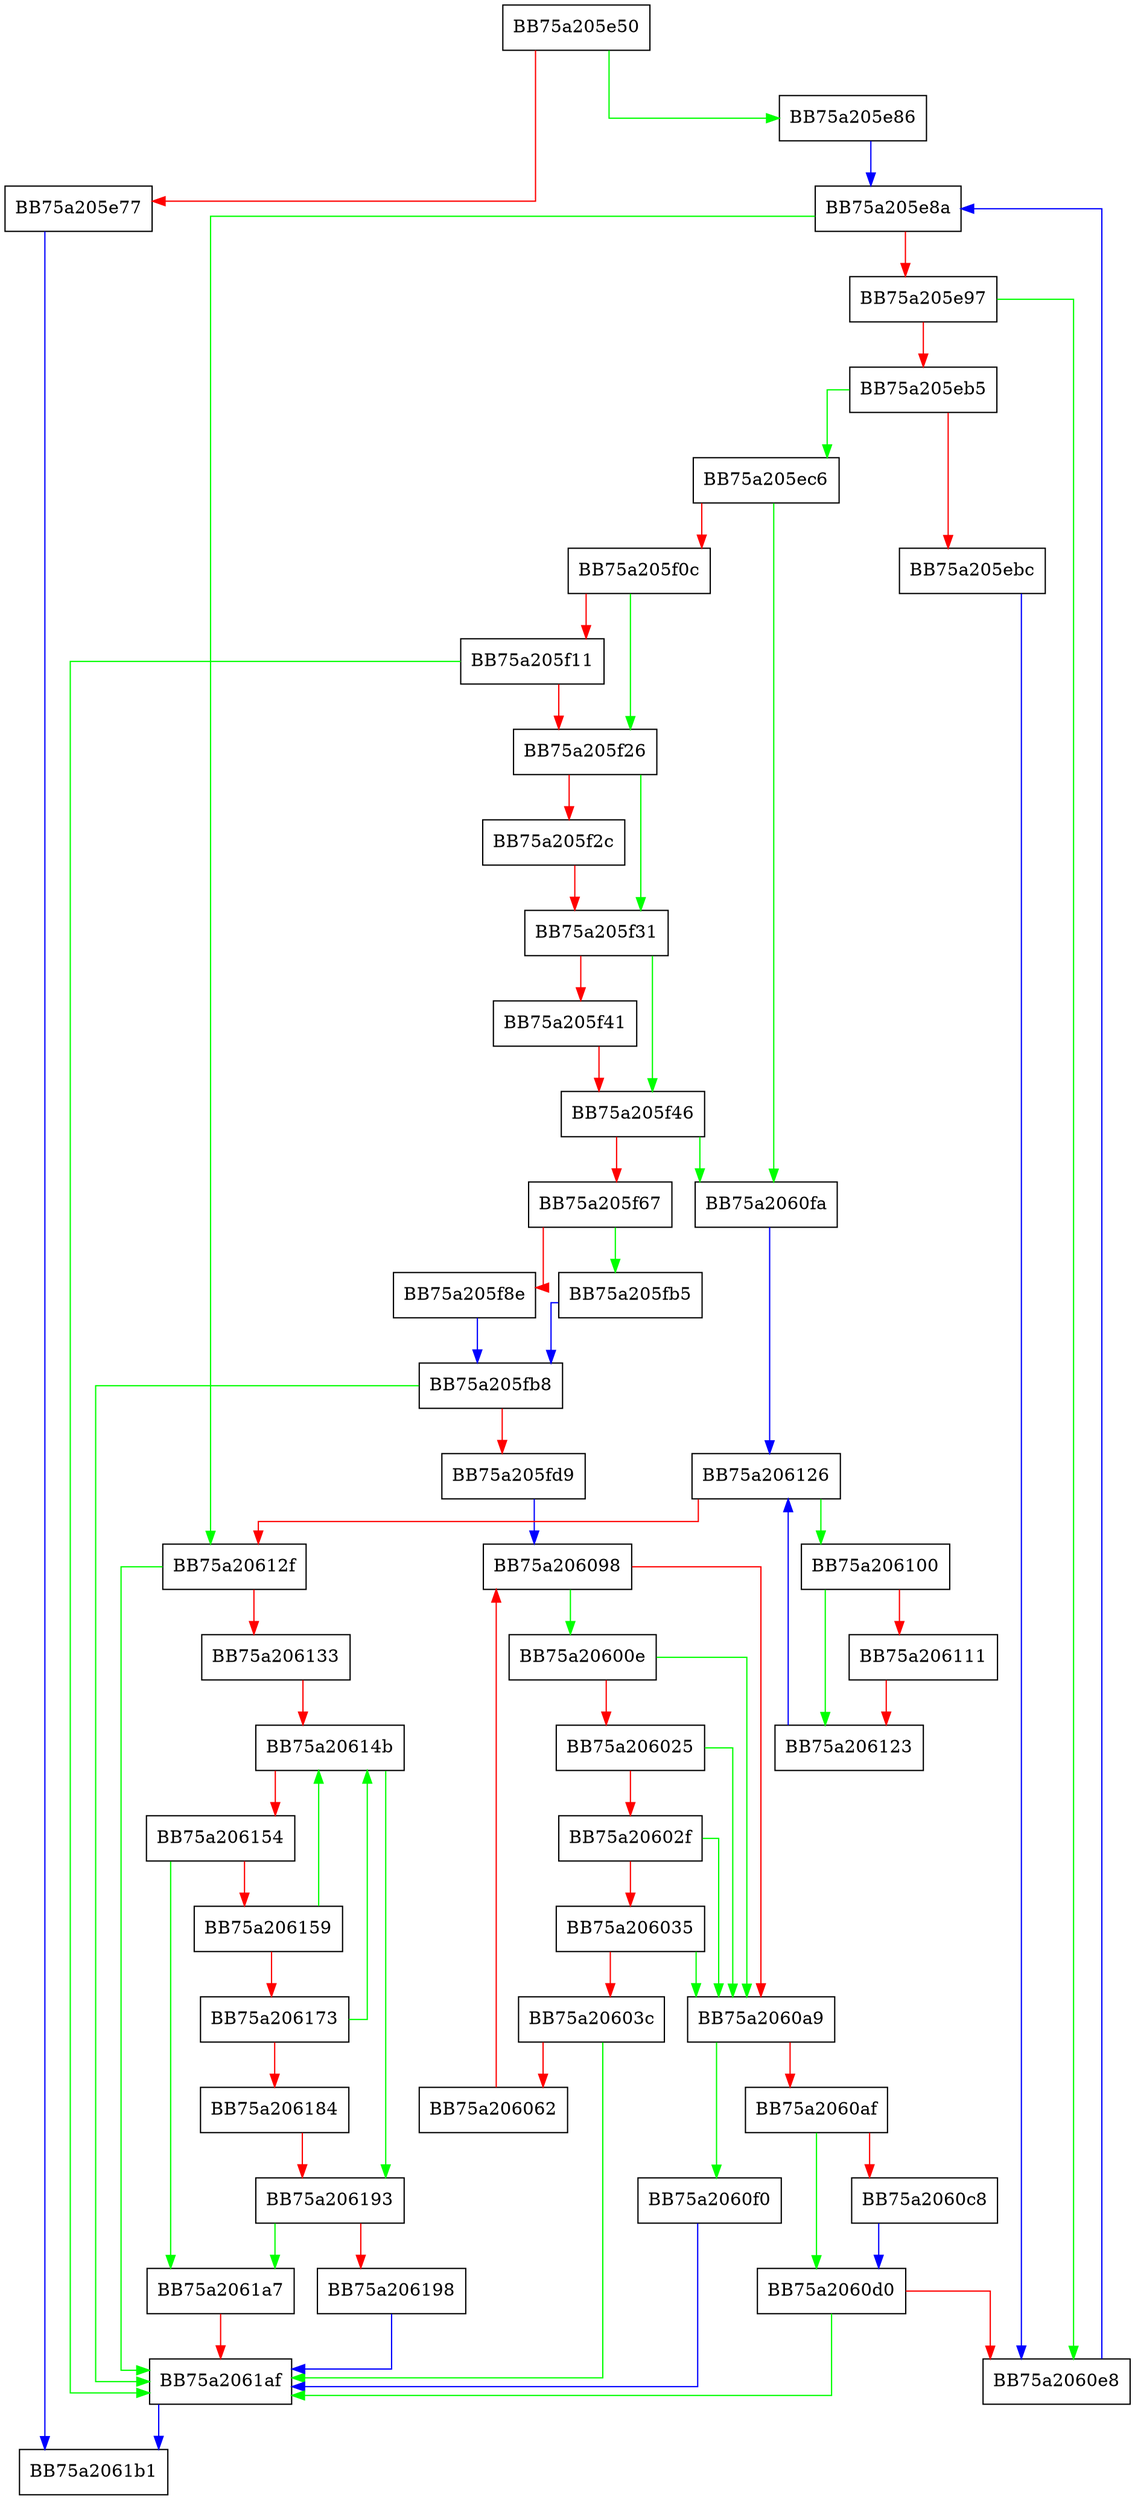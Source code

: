 digraph flush {
  node [shape="box"];
  graph [splines=ortho];
  BB75a205e50 -> BB75a205e86 [color="green"];
  BB75a205e50 -> BB75a205e77 [color="red"];
  BB75a205e77 -> BB75a2061b1 [color="blue"];
  BB75a205e86 -> BB75a205e8a [color="blue"];
  BB75a205e8a -> BB75a20612f [color="green"];
  BB75a205e8a -> BB75a205e97 [color="red"];
  BB75a205e97 -> BB75a2060e8 [color="green"];
  BB75a205e97 -> BB75a205eb5 [color="red"];
  BB75a205eb5 -> BB75a205ec6 [color="green"];
  BB75a205eb5 -> BB75a205ebc [color="red"];
  BB75a205ebc -> BB75a2060e8 [color="blue"];
  BB75a205ec6 -> BB75a2060fa [color="green"];
  BB75a205ec6 -> BB75a205f0c [color="red"];
  BB75a205f0c -> BB75a205f26 [color="green"];
  BB75a205f0c -> BB75a205f11 [color="red"];
  BB75a205f11 -> BB75a2061af [color="green"];
  BB75a205f11 -> BB75a205f26 [color="red"];
  BB75a205f26 -> BB75a205f31 [color="green"];
  BB75a205f26 -> BB75a205f2c [color="red"];
  BB75a205f2c -> BB75a205f31 [color="red"];
  BB75a205f31 -> BB75a205f46 [color="green"];
  BB75a205f31 -> BB75a205f41 [color="red"];
  BB75a205f41 -> BB75a205f46 [color="red"];
  BB75a205f46 -> BB75a2060fa [color="green"];
  BB75a205f46 -> BB75a205f67 [color="red"];
  BB75a205f67 -> BB75a205fb5 [color="green"];
  BB75a205f67 -> BB75a205f8e [color="red"];
  BB75a205f8e -> BB75a205fb8 [color="blue"];
  BB75a205fb5 -> BB75a205fb8 [color="blue"];
  BB75a205fb8 -> BB75a2061af [color="green"];
  BB75a205fb8 -> BB75a205fd9 [color="red"];
  BB75a205fd9 -> BB75a206098 [color="blue"];
  BB75a20600e -> BB75a2060a9 [color="green"];
  BB75a20600e -> BB75a206025 [color="red"];
  BB75a206025 -> BB75a2060a9 [color="green"];
  BB75a206025 -> BB75a20602f [color="red"];
  BB75a20602f -> BB75a2060a9 [color="green"];
  BB75a20602f -> BB75a206035 [color="red"];
  BB75a206035 -> BB75a2060a9 [color="green"];
  BB75a206035 -> BB75a20603c [color="red"];
  BB75a20603c -> BB75a2061af [color="green"];
  BB75a20603c -> BB75a206062 [color="red"];
  BB75a206062 -> BB75a206098 [color="red"];
  BB75a206098 -> BB75a20600e [color="green"];
  BB75a206098 -> BB75a2060a9 [color="red"];
  BB75a2060a9 -> BB75a2060f0 [color="green"];
  BB75a2060a9 -> BB75a2060af [color="red"];
  BB75a2060af -> BB75a2060d0 [color="green"];
  BB75a2060af -> BB75a2060c8 [color="red"];
  BB75a2060c8 -> BB75a2060d0 [color="blue"];
  BB75a2060d0 -> BB75a2061af [color="green"];
  BB75a2060d0 -> BB75a2060e8 [color="red"];
  BB75a2060e8 -> BB75a205e8a [color="blue"];
  BB75a2060f0 -> BB75a2061af [color="blue"];
  BB75a2060fa -> BB75a206126 [color="blue"];
  BB75a206100 -> BB75a206123 [color="green"];
  BB75a206100 -> BB75a206111 [color="red"];
  BB75a206111 -> BB75a206123 [color="red"];
  BB75a206123 -> BB75a206126 [color="blue"];
  BB75a206126 -> BB75a206100 [color="green"];
  BB75a206126 -> BB75a20612f [color="red"];
  BB75a20612f -> BB75a2061af [color="green"];
  BB75a20612f -> BB75a206133 [color="red"];
  BB75a206133 -> BB75a20614b [color="red"];
  BB75a20614b -> BB75a206193 [color="green"];
  BB75a20614b -> BB75a206154 [color="red"];
  BB75a206154 -> BB75a2061a7 [color="green"];
  BB75a206154 -> BB75a206159 [color="red"];
  BB75a206159 -> BB75a20614b [color="green"];
  BB75a206159 -> BB75a206173 [color="red"];
  BB75a206173 -> BB75a20614b [color="green"];
  BB75a206173 -> BB75a206184 [color="red"];
  BB75a206184 -> BB75a206193 [color="red"];
  BB75a206193 -> BB75a2061a7 [color="green"];
  BB75a206193 -> BB75a206198 [color="red"];
  BB75a206198 -> BB75a2061af [color="blue"];
  BB75a2061a7 -> BB75a2061af [color="red"];
  BB75a2061af -> BB75a2061b1 [color="blue"];
}